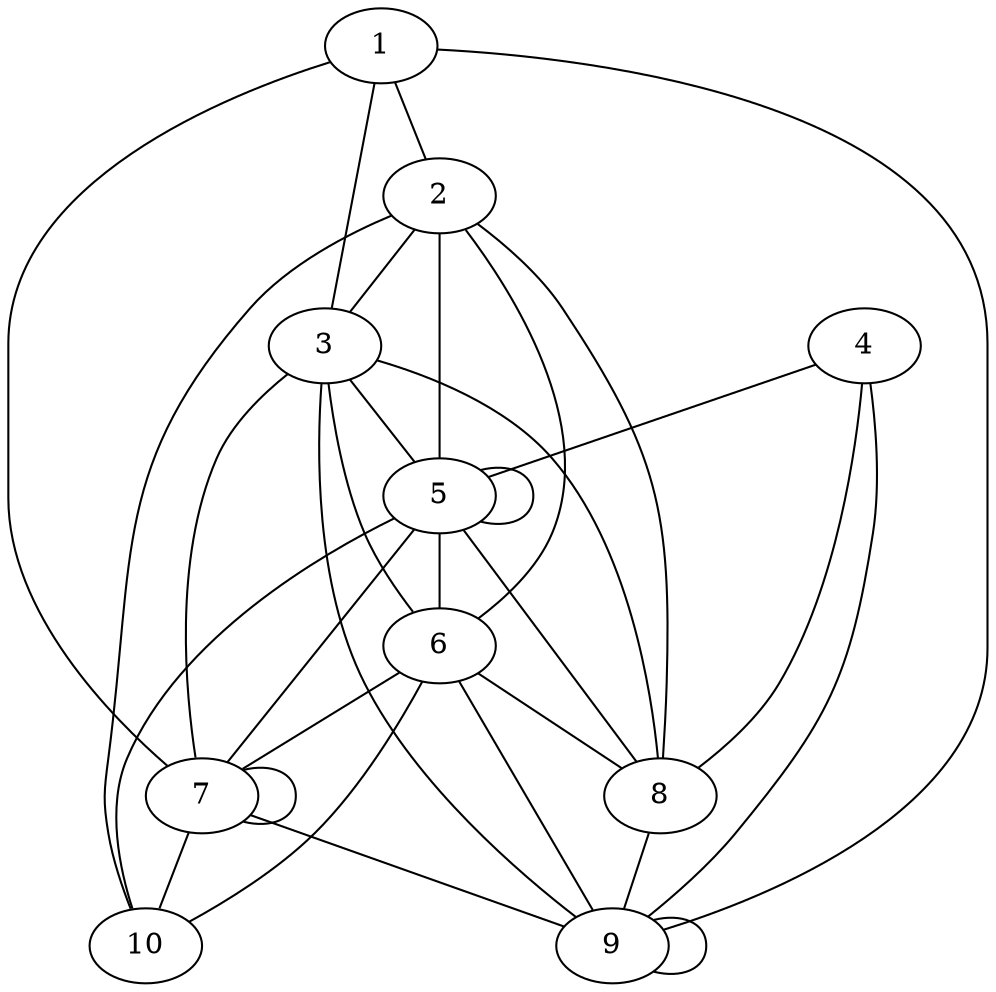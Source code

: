 graph {1 -- 2
1 -- 3
1 -- 7
1 -- 9
2 -- 3
2 -- 5
2 -- 6
2 -- 8
2 -- 10
3 -- 5
3 -- 6
3 -- 7
3 -- 8
3 -- 9
4 -- 5
4 -- 8
4 -- 9
5 -- 5
5 -- 6
5 -- 7
5 -- 8
5 -- 10
6 -- 7
6 -- 8
6 -- 9
6 -- 10
7 -- 7
7 -- 9
7 -- 10
8 -- 9
9 -- 9
}